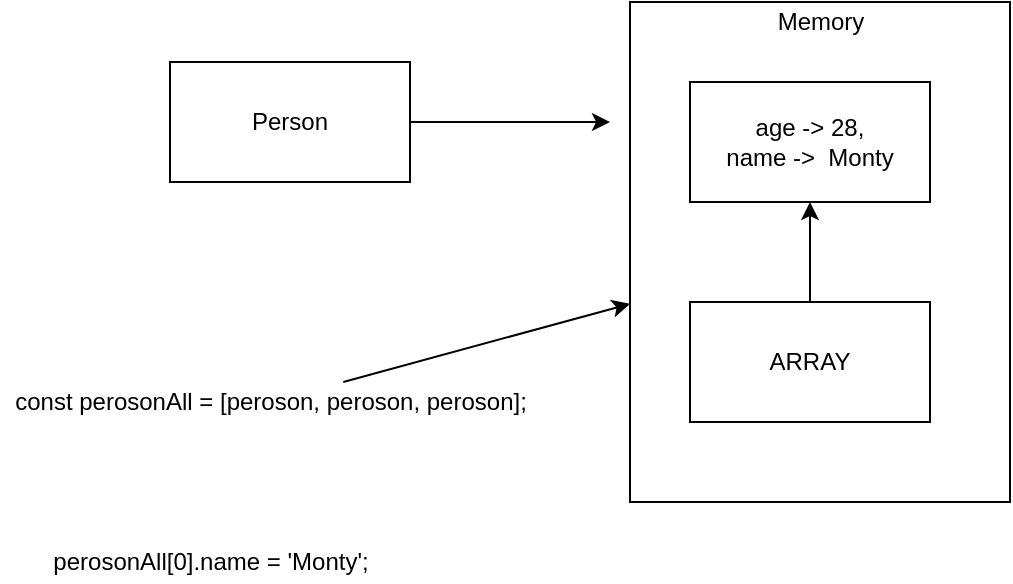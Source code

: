 <mxfile>
    <diagram id="W25STH0c3gwa0dnQ563-" name="Page-1">
        <mxGraphModel dx="1320" dy="405" grid="1" gridSize="10" guides="1" tooltips="1" connect="1" arrows="1" fold="1" page="1" pageScale="1" pageWidth="827" pageHeight="1169" math="0" shadow="0">
            <root>
                <mxCell id="0"/>
                <mxCell id="1" parent="0"/>
                <mxCell id="3" style="edgeStyle=none;html=1;" edge="1" parent="1" source="2">
                    <mxGeometry relative="1" as="geometry">
                        <mxPoint x="260" y="90" as="targetPoint"/>
                    </mxGeometry>
                </mxCell>
                <mxCell id="2" value="Person" style="whiteSpace=wrap;html=1;" vertex="1" parent="1">
                    <mxGeometry x="40" y="60" width="120" height="60" as="geometry"/>
                </mxCell>
                <mxCell id="4" value="" style="whiteSpace=wrap;html=1;" vertex="1" parent="1">
                    <mxGeometry x="270" y="30" width="190" height="250" as="geometry"/>
                </mxCell>
                <mxCell id="5" value="Memory" style="text;html=1;align=center;verticalAlign=middle;resizable=0;points=[];autosize=1;strokeColor=none;fillColor=none;" vertex="1" parent="1">
                    <mxGeometry x="335" y="30" width="60" height="20" as="geometry"/>
                </mxCell>
                <mxCell id="6" value="age -&amp;gt; 28,&lt;br&gt;name -&amp;gt;&amp;nbsp; Monty" style="whiteSpace=wrap;html=1;" vertex="1" parent="1">
                    <mxGeometry x="300" y="70" width="120" height="60" as="geometry"/>
                </mxCell>
                <mxCell id="8" style="edgeStyle=none;html=1;" edge="1" parent="1" source="7" target="4">
                    <mxGeometry relative="1" as="geometry">
                        <mxPoint x="90" y="310" as="targetPoint"/>
                    </mxGeometry>
                </mxCell>
                <mxCell id="7" value="const perosonAll = [peroson, peroson, peroson];" style="text;html=1;align=center;verticalAlign=middle;resizable=0;points=[];autosize=1;strokeColor=none;fillColor=none;" vertex="1" parent="1">
                    <mxGeometry x="-45" y="220" width="270" height="20" as="geometry"/>
                </mxCell>
                <mxCell id="10" style="edgeStyle=none;html=1;entryX=0.5;entryY=1;entryDx=0;entryDy=0;" edge="1" parent="1" source="9" target="6">
                    <mxGeometry relative="1" as="geometry"/>
                </mxCell>
                <mxCell id="9" value="ARRAY" style="whiteSpace=wrap;html=1;" vertex="1" parent="1">
                    <mxGeometry x="300" y="180" width="120" height="60" as="geometry"/>
                </mxCell>
                <mxCell id="11" value="perosonAll[0].name = 'Monty';" style="text;html=1;align=center;verticalAlign=middle;resizable=0;points=[];autosize=1;strokeColor=none;fillColor=none;" vertex="1" parent="1">
                    <mxGeometry x="-25" y="300" width="170" height="20" as="geometry"/>
                </mxCell>
            </root>
        </mxGraphModel>
    </diagram>
</mxfile>